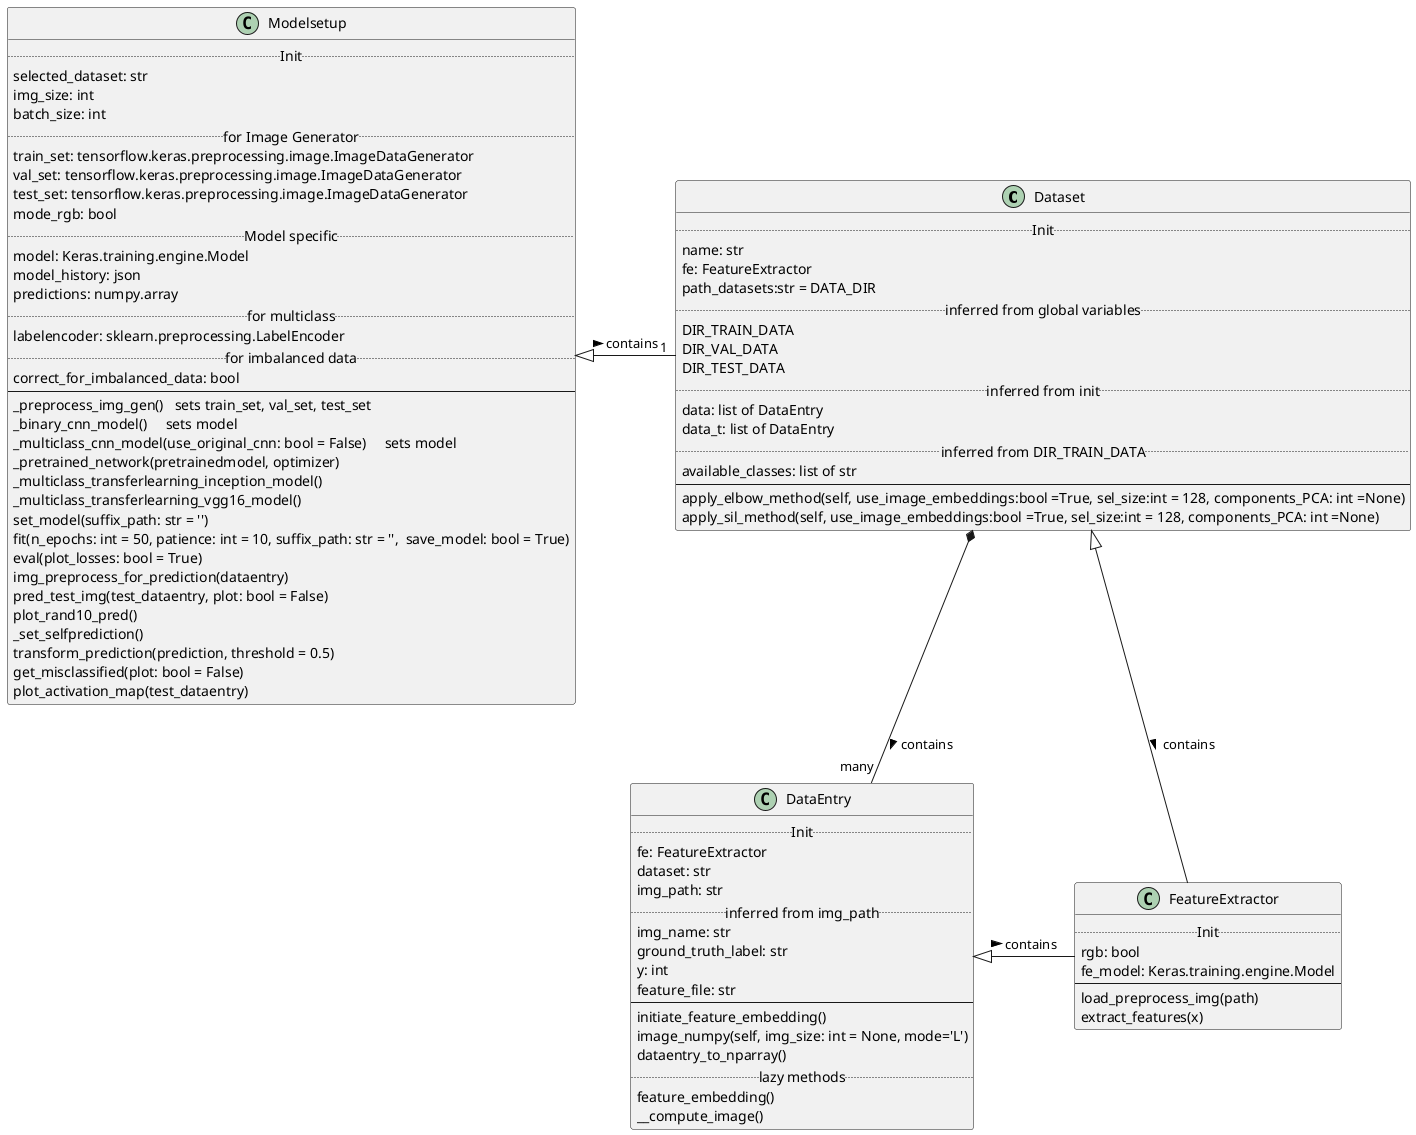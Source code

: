 @startuml classdiagram.png
'https://plantuml.com/class-diagram

Dataset *-- "many" DataEntry: > contains
Modelsetup <|- "1" Dataset: > contains
DataEntry <|- FeatureExtractor: > contains
Dataset <|- FeatureExtractor: > contains

class DataEntry{
.. Init ..
    fe: FeatureExtractor
    dataset: str
    img_path: str
.. inferred from img_path ..
    img_name: str
    ground_truth_label: str
    y: int
    feature_file: str
--
    initiate_feature_embedding()
    image_numpy(self, img_size: int = None, mode='L')
    dataentry_to_nparray()
.. lazy methods ..
    feature_embedding()
    __compute_image()
}

class Dataset{
.. Init ..
    name: str
    fe: FeatureExtractor
    path_datasets:str = DATA_DIR
.. inferred from global variables ..
    DIR_TRAIN_DATA
    DIR_VAL_DATA
    DIR_TEST_DATA
.. inferred from init ..
    data: list of DataEntry
    data_t: list of DataEntry
.. inferred from DIR_TRAIN_DATA ..
    available_classes: list of str
--
    apply_elbow_method(self, use_image_embeddings:bool =True, sel_size:int = 128, components_PCA: int =None)
    apply_sil_method(self, use_image_embeddings:bool =True, sel_size:int = 128, components_PCA: int =None)
}

class Modelsetup{
.. Init ..
    selected_dataset: str
    img_size: int
    batch_size: int
.. for Image Generator ..
    train_set: tensorflow.keras.preprocessing.image.ImageDataGenerator
    val_set: tensorflow.keras.preprocessing.image.ImageDataGenerator
    test_set: tensorflow.keras.preprocessing.image.ImageDataGenerator
    mode_rgb: bool
.. Model specific ..
    model: Keras.training.engine.Model
    model_history: json
    predictions: numpy.array
.. for multiclass ..
    labelencoder: sklearn.preprocessing.LabelEncoder
.. for imbalanced data ..
    correct_for_imbalanced_data: bool
--
_preprocess_img_gen()   sets train_set, val_set, test_set
_binary_cnn_model()     sets model
_multiclass_cnn_model(use_original_cnn: bool = False)     sets model
_pretrained_network(pretrainedmodel, optimizer)
_multiclass_transferlearning_inception_model()
_multiclass_transferlearning_vgg16_model()
set_model(suffix_path: str = '')
fit(n_epochs: int = 50, patience: int = 10, suffix_path: str = '',  save_model: bool = True)
eval(plot_losses: bool = True)
img_preprocess_for_prediction(dataentry)
pred_test_img(test_dataentry, plot: bool = False)
plot_rand10_pred()
_set_selfprediction()
transform_prediction(prediction, threshold = 0.5)
get_misclassified(plot: bool = False)
plot_activation_map(test_dataentry)
}

class FeatureExtractor{
.. Init ..
rgb: bool
fe_model: Keras.training.engine.Model
--
load_preprocess_img(path)
extract_features(x)
}

@enduml